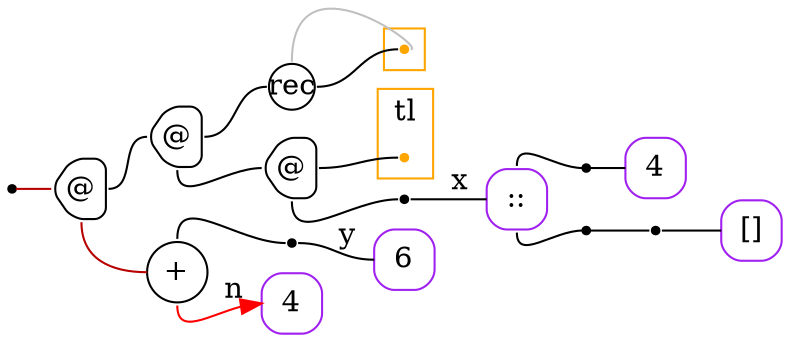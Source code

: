digraph G {
  rankdir=LR;
  edge[arrowhead=none,arrowtail=none];
  node[fixedsize=true,shape=circle]
  size="9.201041666666667,5.219270833333334";
  labeldistance=0;
  nodesep=.175;
  ranksep=.175;

 nd1[shape=point];
   nd34[label="4",tooltip="nd34-ConstGraph",style=rounded,orientation=90,shape=square,width=.4,height=.4,color="purple"];
   nd39[label="[]",tooltip="nd39-ConstEmptyGraph",style=rounded,orientation=90,shape=square,width=.4,height=.4,color="purple"];
   nd182[label="::",tooltip="nd182-ConstListGraph",style=rounded,orientation=90,shape=square,width=.4,height=.4,color="purple"];
   nd386[label="6",tooltip="nd386-ConstGraph",style=rounded,orientation=90,shape=square,width=.4,height=.4,color="purple"];
 nd391[label="rec",tooltip="nd391-RecurGraph",style=rounded,width=.3,height=.3,color="#000000"];
   subgraph cluster_nd395 {
     graph[style=fill,color="orange"];
     ndcluster_nd395[tooltip="nd395",orientation=90,shape=point,color="orange"];
   };
 nd332[label="@",tooltip="nd332-AppGraph",style=rounded,orientation=90,shape=house,width=.4,height=.4,color="#000000"];
 nd333[label="@",tooltip="nd333-AppGraph",style=rounded,orientation=90,shape=house,width=.4,height=.4,color="#000000"];
 nd335[label="@",tooltip="nd335-AppGraph",style=rounded,orientation=90,shape=house,width=.4,height=.4,color="#000000"];
 subgraph cluster_nd338 {
   graph[style=fill,color="orange",label="tl"];
   ndcluster_nd338[tooltip="nd338",orientation=90,shape=point,color="orange"];
 };
 nd343[label="+",tooltip="nd343-BinOpGraph",style=rounded,width=.4,height=.4,color="#000000"];
 nd351[label=" ",tooltip="nd351-ContractGraph",style=rounded,orientation=90,shape=point];
 nd352[label=" ",tooltip="nd352-ContractGraph",style=rounded,orientation=90,shape=point];
 nd441[label=" ",tooltip="nd441-ContractGraph",style=rounded,orientation=90,shape=point];
 nd453[label=" ",tooltip="nd453-ContractGraph",style=rounded,orientation=90,shape=point];
 nd454[label=" ",tooltip="nd454-ContractGraph",style=rounded,orientation=90,shape=point];
   nd459[label="4",tooltip="nd459-ConstGraph",style=rounded,orientation=90,shape=square,width=.4,height=.4,color="purple"];

  nd182->nd453[tailport=n,headport=w];
  nd182->nd454[tailport=s,headport=w];
  nd453->nd34[tailport=e,headport=w];
  nd441->nd39[tailport=e,headport=w];
  nd343->nd459[label="n",tailport=s,headport=w,color=red,arrowhead=normal];
  nd335->ndcluster_nd338[tailport=e,headport=w];
  nd333->nd391[tailport=e,headport=w,color=black,arrowhead=none,arrowtail=none];
  nd333->nd335[tailport=s,headport=w];
  nd332->nd333[tailport=e,headport=w];
  nd332->nd343[tailport=s,headport=w,color="#b70000",arrowhead=none,arrowtail=none];
  nd335->nd351[tailport=s,headport=w];
  nd1->nd332[label="",tailport=e,headport=w,color="#b70000",arrowhead=none,arrowtail=none];
  nd343->nd352[tailport=n,headport=w];
  nd352->nd386[label="y",tailport=e,headport=w];
  nd351->nd182[label="x",tailport=e,headport=w];
  nd391->ndcluster_nd395[dir=back,headport=e,tailport=n,color=grey,arrowhead=none,arrowtail=none];
  nd391->ndcluster_nd395[tailport=e,headport=w];
  nd454->nd441[tailport=e,headport=w];
}